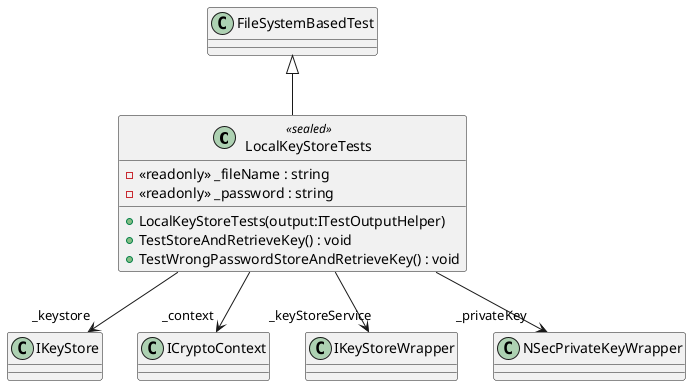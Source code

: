 @startuml
class LocalKeyStoreTests <<sealed>> {
    - <<readonly>> _fileName : string
    - <<readonly>> _password : string
    + LocalKeyStoreTests(output:ITestOutputHelper)
    + TestStoreAndRetrieveKey() : void
    + TestWrongPasswordStoreAndRetrieveKey() : void
}
FileSystemBasedTest <|-- LocalKeyStoreTests
LocalKeyStoreTests --> "_keystore" IKeyStore
LocalKeyStoreTests --> "_context" ICryptoContext
LocalKeyStoreTests --> "_keyStoreService" IKeyStoreWrapper
LocalKeyStoreTests --> "_privateKey" NSecPrivateKeyWrapper
@enduml
